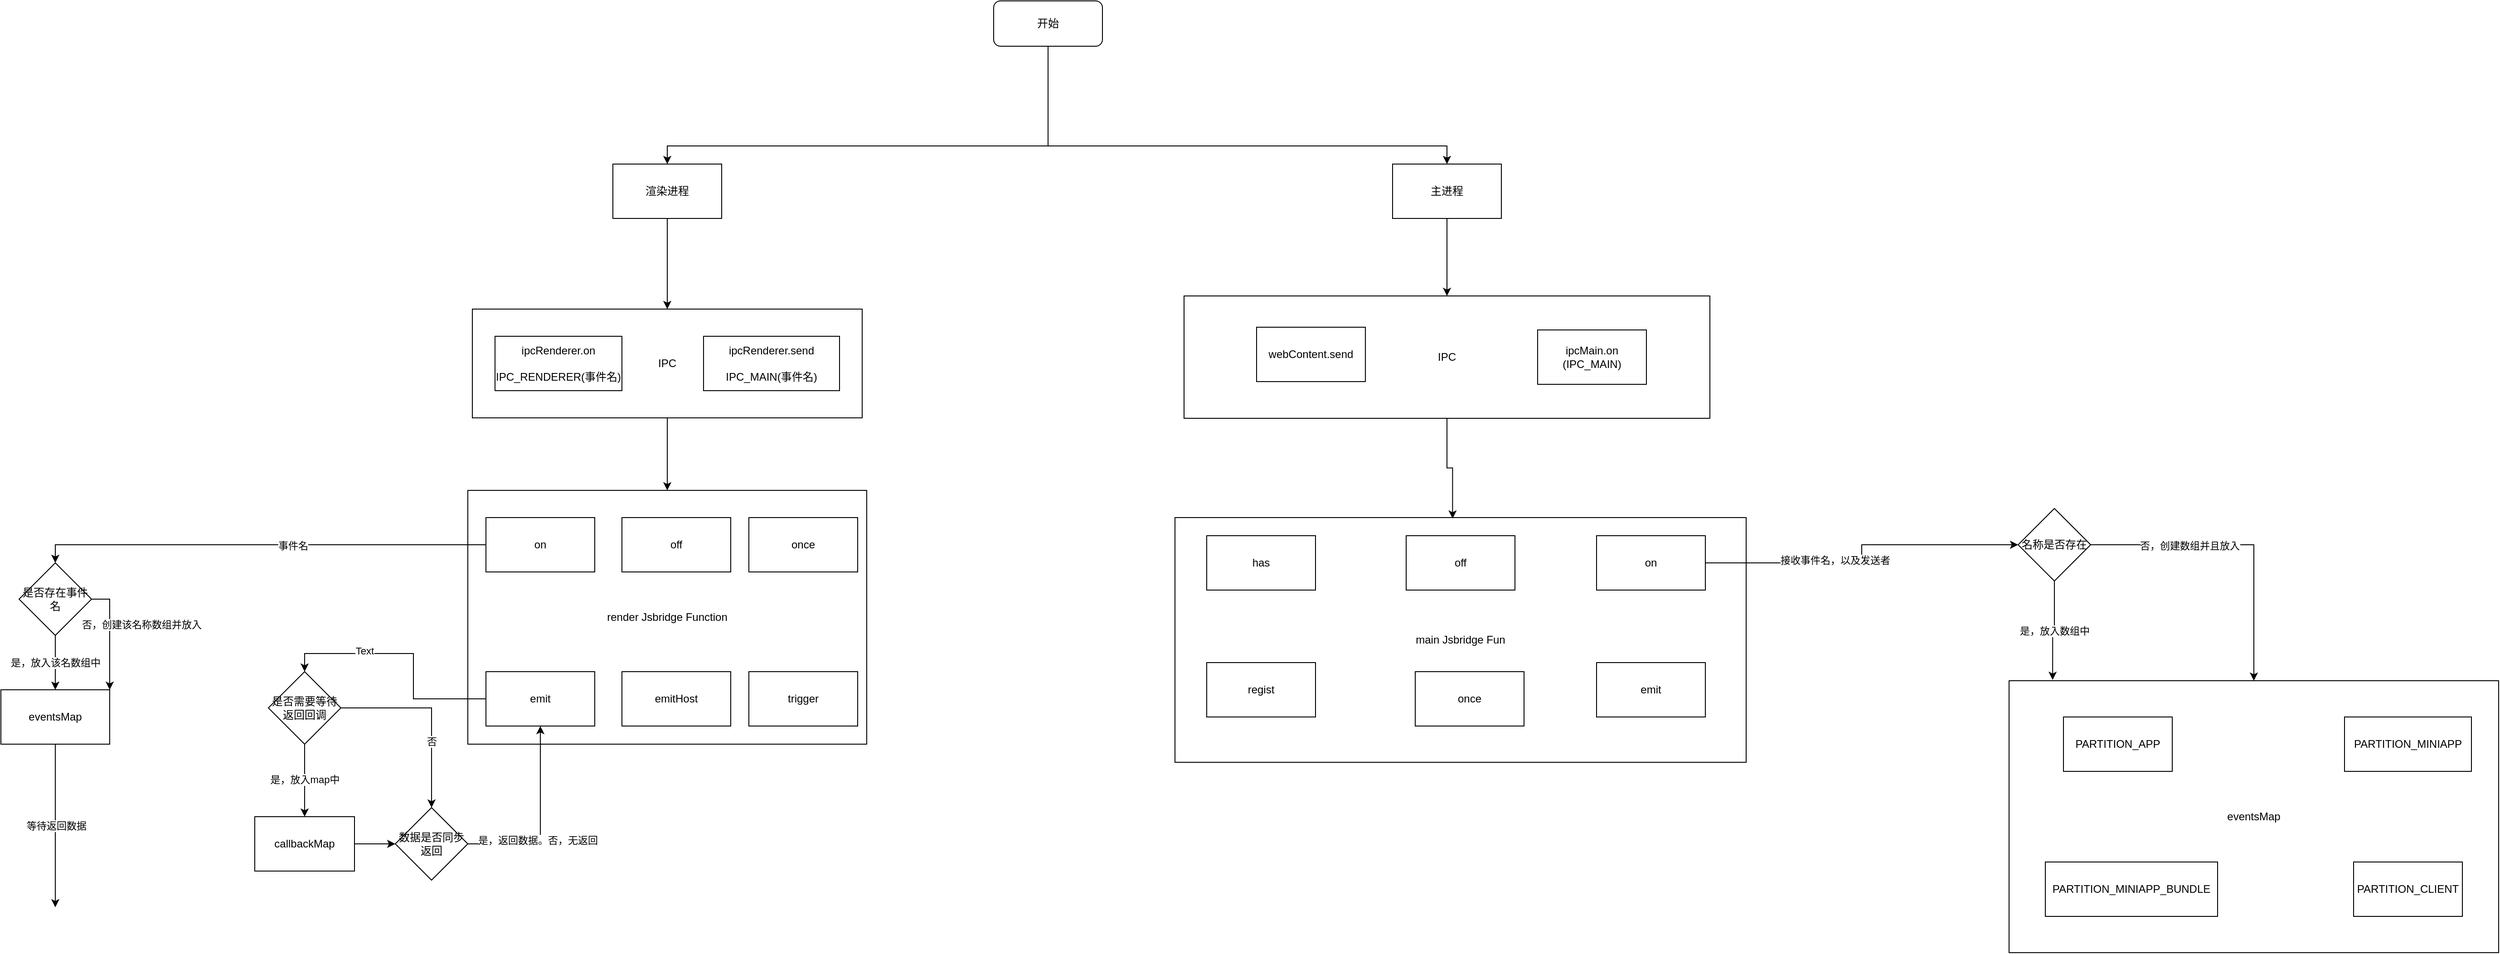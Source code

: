 <mxfile version="14.7.6" type="github">
  <diagram id="C5RBs43oDa-KdzZeNtuy" name="Page-1">
    <mxGraphModel dx="1426" dy="688" grid="1" gridSize="10" guides="1" tooltips="1" connect="1" arrows="1" fold="1" page="1" pageScale="1" pageWidth="3300" pageHeight="4681" math="0" shadow="0">
      <root>
        <mxCell id="WIyWlLk6GJQsqaUBKTNV-0" />
        <mxCell id="WIyWlLk6GJQsqaUBKTNV-1" parent="WIyWlLk6GJQsqaUBKTNV-0" />
        <mxCell id="ucTF686ake_OsxjGIKMh-3" style="edgeStyle=orthogonalEdgeStyle;rounded=0;orthogonalLoop=1;jettySize=auto;html=1;" parent="WIyWlLk6GJQsqaUBKTNV-1" source="WIyWlLk6GJQsqaUBKTNV-3" target="ucTF686ake_OsxjGIKMh-1" edge="1">
          <mxGeometry relative="1" as="geometry">
            <Array as="points">
              <mxPoint x="1520" y="440" />
              <mxPoint x="1100" y="440" />
            </Array>
          </mxGeometry>
        </mxCell>
        <mxCell id="ucTF686ake_OsxjGIKMh-4" style="edgeStyle=orthogonalEdgeStyle;rounded=0;orthogonalLoop=1;jettySize=auto;html=1;entryX=0.5;entryY=0;entryDx=0;entryDy=0;" parent="WIyWlLk6GJQsqaUBKTNV-1" source="WIyWlLk6GJQsqaUBKTNV-3" target="ucTF686ake_OsxjGIKMh-2" edge="1">
          <mxGeometry relative="1" as="geometry">
            <Array as="points">
              <mxPoint x="1520" y="440" />
              <mxPoint x="1960" y="440" />
            </Array>
          </mxGeometry>
        </mxCell>
        <mxCell id="WIyWlLk6GJQsqaUBKTNV-3" value="开始" style="rounded=1;whiteSpace=wrap;html=1;fontSize=12;glass=0;strokeWidth=1;shadow=0;" parent="WIyWlLk6GJQsqaUBKTNV-1" vertex="1">
          <mxGeometry x="1460" y="280" width="120" height="50" as="geometry" />
        </mxCell>
        <mxCell id="ucTF686ake_OsxjGIKMh-32" style="edgeStyle=orthogonalEdgeStyle;rounded=0;orthogonalLoop=1;jettySize=auto;html=1;entryX=0.5;entryY=0;entryDx=0;entryDy=0;" parent="WIyWlLk6GJQsqaUBKTNV-1" source="ucTF686ake_OsxjGIKMh-1" target="ucTF686ake_OsxjGIKMh-28" edge="1">
          <mxGeometry relative="1" as="geometry" />
        </mxCell>
        <mxCell id="ucTF686ake_OsxjGIKMh-1" value="渲染进程" style="rounded=0;whiteSpace=wrap;html=1;" parent="WIyWlLk6GJQsqaUBKTNV-1" vertex="1">
          <mxGeometry x="1040" y="460" width="120" height="60" as="geometry" />
        </mxCell>
        <mxCell id="7fWlRQTzWlkjRt9-waxi-56" style="edgeStyle=orthogonalEdgeStyle;rounded=0;orthogonalLoop=1;jettySize=auto;html=1;" edge="1" parent="WIyWlLk6GJQsqaUBKTNV-1" source="ucTF686ake_OsxjGIKMh-2" target="7fWlRQTzWlkjRt9-waxi-38">
          <mxGeometry relative="1" as="geometry" />
        </mxCell>
        <mxCell id="ucTF686ake_OsxjGIKMh-2" value="主进程" style="rounded=0;whiteSpace=wrap;html=1;" parent="WIyWlLk6GJQsqaUBKTNV-1" vertex="1">
          <mxGeometry x="1900" y="460" width="120" height="60" as="geometry" />
        </mxCell>
        <mxCell id="ucTF686ake_OsxjGIKMh-5" value="render Jsbridge Function" style="rounded=0;whiteSpace=wrap;html=1;" parent="WIyWlLk6GJQsqaUBKTNV-1" vertex="1">
          <mxGeometry x="880" y="820" width="440" height="280" as="geometry" />
        </mxCell>
        <mxCell id="7fWlRQTzWlkjRt9-waxi-5" style="edgeStyle=orthogonalEdgeStyle;rounded=0;orthogonalLoop=1;jettySize=auto;html=1;entryX=0.5;entryY=0;entryDx=0;entryDy=0;" edge="1" parent="WIyWlLk6GJQsqaUBKTNV-1" source="ucTF686ake_OsxjGIKMh-6" target="7fWlRQTzWlkjRt9-waxi-2">
          <mxGeometry relative="1" as="geometry" />
        </mxCell>
        <mxCell id="7fWlRQTzWlkjRt9-waxi-19" value="事件名" style="edgeLabel;html=1;align=center;verticalAlign=middle;resizable=0;points=[];" vertex="1" connectable="0" parent="7fWlRQTzWlkjRt9-waxi-5">
          <mxGeometry x="-0.139" y="1" relative="1" as="geometry">
            <mxPoint as="offset" />
          </mxGeometry>
        </mxCell>
        <mxCell id="ucTF686ake_OsxjGIKMh-6" value="on" style="rounded=0;whiteSpace=wrap;html=1;" parent="WIyWlLk6GJQsqaUBKTNV-1" vertex="1">
          <mxGeometry x="900" y="850" width="120" height="60" as="geometry" />
        </mxCell>
        <mxCell id="ucTF686ake_OsxjGIKMh-8" value="off" style="rounded=0;whiteSpace=wrap;html=1;" parent="WIyWlLk6GJQsqaUBKTNV-1" vertex="1">
          <mxGeometry x="1050" y="850" width="120" height="60" as="geometry" />
        </mxCell>
        <mxCell id="ucTF686ake_OsxjGIKMh-9" value="once" style="rounded=0;whiteSpace=wrap;html=1;" parent="WIyWlLk6GJQsqaUBKTNV-1" vertex="1">
          <mxGeometry x="1190" y="850" width="120" height="60" as="geometry" />
        </mxCell>
        <mxCell id="7fWlRQTzWlkjRt9-waxi-22" style="edgeStyle=orthogonalEdgeStyle;rounded=0;orthogonalLoop=1;jettySize=auto;html=1;entryX=0.5;entryY=0;entryDx=0;entryDy=0;" edge="1" parent="WIyWlLk6GJQsqaUBKTNV-1" source="ucTF686ake_OsxjGIKMh-11" target="7fWlRQTzWlkjRt9-waxi-1">
          <mxGeometry relative="1" as="geometry" />
        </mxCell>
        <mxCell id="7fWlRQTzWlkjRt9-waxi-23" value="Text" style="edgeLabel;html=1;align=center;verticalAlign=middle;resizable=0;points=[];" vertex="1" connectable="0" parent="7fWlRQTzWlkjRt9-waxi-22">
          <mxGeometry x="0.364" y="-3" relative="1" as="geometry">
            <mxPoint as="offset" />
          </mxGeometry>
        </mxCell>
        <mxCell id="ucTF686ake_OsxjGIKMh-11" value="emit" style="rounded=0;whiteSpace=wrap;html=1;" parent="WIyWlLk6GJQsqaUBKTNV-1" vertex="1">
          <mxGeometry x="900" y="1020" width="120" height="60" as="geometry" />
        </mxCell>
        <mxCell id="ucTF686ake_OsxjGIKMh-12" value="emitHost" style="rounded=0;whiteSpace=wrap;html=1;" parent="WIyWlLk6GJQsqaUBKTNV-1" vertex="1">
          <mxGeometry x="1050" y="1020" width="120" height="60" as="geometry" />
        </mxCell>
        <mxCell id="ucTF686ake_OsxjGIKMh-13" value="trigger" style="rounded=0;whiteSpace=wrap;html=1;" parent="WIyWlLk6GJQsqaUBKTNV-1" vertex="1">
          <mxGeometry x="1190" y="1020" width="120" height="60" as="geometry" />
        </mxCell>
        <mxCell id="ucTF686ake_OsxjGIKMh-14" value="&lt;span&gt;main Jsbridge Fun&lt;/span&gt;" style="rounded=0;whiteSpace=wrap;html=1;" parent="WIyWlLk6GJQsqaUBKTNV-1" vertex="1">
          <mxGeometry x="1660" y="850" width="630" height="270" as="geometry" />
        </mxCell>
        <mxCell id="ucTF686ake_OsxjGIKMh-16" value="off" style="rounded=0;whiteSpace=wrap;html=1;" parent="WIyWlLk6GJQsqaUBKTNV-1" vertex="1">
          <mxGeometry x="1915" y="870" width="120" height="60" as="geometry" />
        </mxCell>
        <mxCell id="7fWlRQTzWlkjRt9-waxi-48" style="edgeStyle=orthogonalEdgeStyle;rounded=0;orthogonalLoop=1;jettySize=auto;html=1;entryX=0;entryY=0.5;entryDx=0;entryDy=0;" edge="1" parent="WIyWlLk6GJQsqaUBKTNV-1" source="ucTF686ake_OsxjGIKMh-17" target="7fWlRQTzWlkjRt9-waxi-46">
          <mxGeometry relative="1" as="geometry" />
        </mxCell>
        <mxCell id="7fWlRQTzWlkjRt9-waxi-49" value="接收事件名，以及发送者" style="edgeLabel;html=1;align=center;verticalAlign=middle;resizable=0;points=[];" vertex="1" connectable="0" parent="7fWlRQTzWlkjRt9-waxi-48">
          <mxGeometry x="-0.219" y="3" relative="1" as="geometry">
            <mxPoint as="offset" />
          </mxGeometry>
        </mxCell>
        <mxCell id="ucTF686ake_OsxjGIKMh-17" value="on" style="rounded=0;whiteSpace=wrap;html=1;" parent="WIyWlLk6GJQsqaUBKTNV-1" vertex="1">
          <mxGeometry x="2125" y="870" width="120" height="60" as="geometry" />
        </mxCell>
        <mxCell id="ucTF686ake_OsxjGIKMh-20" value="has" style="rounded=0;whiteSpace=wrap;html=1;" parent="WIyWlLk6GJQsqaUBKTNV-1" vertex="1">
          <mxGeometry x="1695" y="870" width="120" height="60" as="geometry" />
        </mxCell>
        <mxCell id="ucTF686ake_OsxjGIKMh-23" value="regist" style="rounded=0;whiteSpace=wrap;html=1;" parent="WIyWlLk6GJQsqaUBKTNV-1" vertex="1">
          <mxGeometry x="1695" y="1010" width="120" height="60" as="geometry" />
        </mxCell>
        <mxCell id="ucTF686ake_OsxjGIKMh-24" value="emit" style="rounded=0;whiteSpace=wrap;html=1;" parent="WIyWlLk6GJQsqaUBKTNV-1" vertex="1">
          <mxGeometry x="2125" y="1010" width="120" height="60" as="geometry" />
        </mxCell>
        <mxCell id="ucTF686ake_OsxjGIKMh-25" value="once" style="rounded=0;whiteSpace=wrap;html=1;" parent="WIyWlLk6GJQsqaUBKTNV-1" vertex="1">
          <mxGeometry x="1925" y="1020" width="120" height="60" as="geometry" />
        </mxCell>
        <mxCell id="ucTF686ake_OsxjGIKMh-33" style="edgeStyle=orthogonalEdgeStyle;rounded=0;orthogonalLoop=1;jettySize=auto;html=1;entryX=0.5;entryY=0;entryDx=0;entryDy=0;" parent="WIyWlLk6GJQsqaUBKTNV-1" source="ucTF686ake_OsxjGIKMh-28" target="ucTF686ake_OsxjGIKMh-5" edge="1">
          <mxGeometry relative="1" as="geometry" />
        </mxCell>
        <mxCell id="ucTF686ake_OsxjGIKMh-28" value="IPC" style="rounded=0;whiteSpace=wrap;html=1;" parent="WIyWlLk6GJQsqaUBKTNV-1" vertex="1">
          <mxGeometry x="885" y="620" width="430" height="120" as="geometry" />
        </mxCell>
        <mxCell id="ucTF686ake_OsxjGIKMh-29" value="ipcRenderer.on&lt;br&gt;&lt;br&gt;IPC_RENDERER(事件名)" style="rounded=0;whiteSpace=wrap;html=1;" parent="WIyWlLk6GJQsqaUBKTNV-1" vertex="1">
          <mxGeometry x="910" y="650" width="140" height="60" as="geometry" />
        </mxCell>
        <mxCell id="ucTF686ake_OsxjGIKMh-30" value="&lt;span&gt;ipcRenderer.send&lt;br&gt;&lt;br&gt;IPC_MAIN(事件名)&lt;br&gt;&lt;/span&gt;" style="rounded=0;whiteSpace=wrap;html=1;" parent="WIyWlLk6GJQsqaUBKTNV-1" vertex="1">
          <mxGeometry x="1140" y="650" width="150" height="60" as="geometry" />
        </mxCell>
        <mxCell id="7fWlRQTzWlkjRt9-waxi-13" value="" style="edgeStyle=orthogonalEdgeStyle;rounded=0;orthogonalLoop=1;jettySize=auto;html=1;entryX=0.5;entryY=0;entryDx=0;entryDy=0;" edge="1" parent="WIyWlLk6GJQsqaUBKTNV-1" source="7fWlRQTzWlkjRt9-waxi-1" target="7fWlRQTzWlkjRt9-waxi-10">
          <mxGeometry relative="1" as="geometry" />
        </mxCell>
        <mxCell id="7fWlRQTzWlkjRt9-waxi-27" value="是，放入map中" style="edgeLabel;html=1;align=center;verticalAlign=middle;resizable=0;points=[];" vertex="1" connectable="0" parent="7fWlRQTzWlkjRt9-waxi-13">
          <mxGeometry x="-0.029" y="-1" relative="1" as="geometry">
            <mxPoint x="1" as="offset" />
          </mxGeometry>
        </mxCell>
        <mxCell id="7fWlRQTzWlkjRt9-waxi-35" style="edgeStyle=orthogonalEdgeStyle;rounded=0;orthogonalLoop=1;jettySize=auto;html=1;entryX=0.5;entryY=0;entryDx=0;entryDy=0;" edge="1" parent="WIyWlLk6GJQsqaUBKTNV-1" source="7fWlRQTzWlkjRt9-waxi-1" target="7fWlRQTzWlkjRt9-waxi-30">
          <mxGeometry relative="1" as="geometry" />
        </mxCell>
        <mxCell id="7fWlRQTzWlkjRt9-waxi-37" value="否" style="edgeLabel;html=1;align=center;verticalAlign=middle;resizable=0;points=[];" vertex="1" connectable="0" parent="7fWlRQTzWlkjRt9-waxi-35">
          <mxGeometry x="0.305" relative="1" as="geometry">
            <mxPoint as="offset" />
          </mxGeometry>
        </mxCell>
        <mxCell id="7fWlRQTzWlkjRt9-waxi-1" value="&lt;span&gt;是否需要等待返回回调&lt;/span&gt;" style="rhombus;whiteSpace=wrap;html=1;" vertex="1" parent="WIyWlLk6GJQsqaUBKTNV-1">
          <mxGeometry x="660" y="1020" width="80" height="80" as="geometry" />
        </mxCell>
        <mxCell id="7fWlRQTzWlkjRt9-waxi-8" value="是，放入该名数组中" style="edgeStyle=orthogonalEdgeStyle;rounded=0;orthogonalLoop=1;jettySize=auto;html=1;entryX=0.5;entryY=0;entryDx=0;entryDy=0;" edge="1" parent="WIyWlLk6GJQsqaUBKTNV-1" source="7fWlRQTzWlkjRt9-waxi-2" target="7fWlRQTzWlkjRt9-waxi-7">
          <mxGeometry relative="1" as="geometry" />
        </mxCell>
        <mxCell id="7fWlRQTzWlkjRt9-waxi-14" style="edgeStyle=orthogonalEdgeStyle;rounded=0;orthogonalLoop=1;jettySize=auto;html=1;entryX=1;entryY=0;entryDx=0;entryDy=0;" edge="1" parent="WIyWlLk6GJQsqaUBKTNV-1" source="7fWlRQTzWlkjRt9-waxi-2" target="7fWlRQTzWlkjRt9-waxi-7">
          <mxGeometry relative="1" as="geometry">
            <Array as="points">
              <mxPoint x="485" y="940" />
            </Array>
          </mxGeometry>
        </mxCell>
        <mxCell id="7fWlRQTzWlkjRt9-waxi-26" value="否，创建该名称数组并放入" style="edgeLabel;html=1;align=center;verticalAlign=middle;resizable=0;points=[];" vertex="1" connectable="0" parent="7fWlRQTzWlkjRt9-waxi-14">
          <mxGeometry x="-0.2" y="-4" relative="1" as="geometry">
            <mxPoint x="39" as="offset" />
          </mxGeometry>
        </mxCell>
        <mxCell id="7fWlRQTzWlkjRt9-waxi-2" value="是否存在事件名" style="rhombus;whiteSpace=wrap;html=1;" vertex="1" parent="WIyWlLk6GJQsqaUBKTNV-1">
          <mxGeometry x="385" y="900" width="80" height="80" as="geometry" />
        </mxCell>
        <mxCell id="7fWlRQTzWlkjRt9-waxi-16" value="等待返回数据" style="edgeStyle=orthogonalEdgeStyle;rounded=0;orthogonalLoop=1;jettySize=auto;html=1;" edge="1" parent="WIyWlLk6GJQsqaUBKTNV-1" source="7fWlRQTzWlkjRt9-waxi-7">
          <mxGeometry relative="1" as="geometry">
            <mxPoint x="425" y="1280" as="targetPoint" />
          </mxGeometry>
        </mxCell>
        <mxCell id="7fWlRQTzWlkjRt9-waxi-7" value="eventsMap" style="rounded=0;whiteSpace=wrap;html=1;" vertex="1" parent="WIyWlLk6GJQsqaUBKTNV-1">
          <mxGeometry x="365" y="1040" width="120" height="60" as="geometry" />
        </mxCell>
        <mxCell id="7fWlRQTzWlkjRt9-waxi-9" style="edgeStyle=orthogonalEdgeStyle;rounded=0;orthogonalLoop=1;jettySize=auto;html=1;exitX=0.5;exitY=1;exitDx=0;exitDy=0;" edge="1" parent="WIyWlLk6GJQsqaUBKTNV-1" source="7fWlRQTzWlkjRt9-waxi-7" target="7fWlRQTzWlkjRt9-waxi-7">
          <mxGeometry relative="1" as="geometry" />
        </mxCell>
        <mxCell id="7fWlRQTzWlkjRt9-waxi-33" style="edgeStyle=orthogonalEdgeStyle;rounded=0;orthogonalLoop=1;jettySize=auto;html=1;entryX=0;entryY=0.5;entryDx=0;entryDy=0;" edge="1" parent="WIyWlLk6GJQsqaUBKTNV-1" source="7fWlRQTzWlkjRt9-waxi-10" target="7fWlRQTzWlkjRt9-waxi-30">
          <mxGeometry relative="1" as="geometry" />
        </mxCell>
        <mxCell id="7fWlRQTzWlkjRt9-waxi-10" value="callbackMap" style="rounded=0;whiteSpace=wrap;html=1;" vertex="1" parent="WIyWlLk6GJQsqaUBKTNV-1">
          <mxGeometry x="645" y="1180" width="110" height="60" as="geometry" />
        </mxCell>
        <mxCell id="7fWlRQTzWlkjRt9-waxi-31" style="edgeStyle=orthogonalEdgeStyle;rounded=0;orthogonalLoop=1;jettySize=auto;html=1;" edge="1" parent="WIyWlLk6GJQsqaUBKTNV-1" source="7fWlRQTzWlkjRt9-waxi-30" target="ucTF686ake_OsxjGIKMh-11">
          <mxGeometry relative="1" as="geometry" />
        </mxCell>
        <mxCell id="7fWlRQTzWlkjRt9-waxi-32" value="是，返回数据。否，无返回" style="edgeLabel;html=1;align=center;verticalAlign=middle;resizable=0;points=[];" vertex="1" connectable="0" parent="7fWlRQTzWlkjRt9-waxi-31">
          <mxGeometry x="-0.2" y="3" relative="1" as="geometry">
            <mxPoint as="offset" />
          </mxGeometry>
        </mxCell>
        <mxCell id="7fWlRQTzWlkjRt9-waxi-30" value="数据是否同步返回" style="rhombus;whiteSpace=wrap;html=1;" vertex="1" parent="WIyWlLk6GJQsqaUBKTNV-1">
          <mxGeometry x="800" y="1170" width="80" height="80" as="geometry" />
        </mxCell>
        <mxCell id="7fWlRQTzWlkjRt9-waxi-57" style="edgeStyle=orthogonalEdgeStyle;rounded=0;orthogonalLoop=1;jettySize=auto;html=1;entryX=0.486;entryY=0.004;entryDx=0;entryDy=0;entryPerimeter=0;" edge="1" parent="WIyWlLk6GJQsqaUBKTNV-1" source="7fWlRQTzWlkjRt9-waxi-38" target="ucTF686ake_OsxjGIKMh-14">
          <mxGeometry relative="1" as="geometry" />
        </mxCell>
        <mxCell id="7fWlRQTzWlkjRt9-waxi-38" value="IPC" style="rounded=0;whiteSpace=wrap;html=1;" vertex="1" parent="WIyWlLk6GJQsqaUBKTNV-1">
          <mxGeometry x="1670" y="605.5" width="580" height="135" as="geometry" />
        </mxCell>
        <mxCell id="7fWlRQTzWlkjRt9-waxi-39" value="webContent.send" style="rounded=0;whiteSpace=wrap;html=1;" vertex="1" parent="WIyWlLk6GJQsqaUBKTNV-1">
          <mxGeometry x="1750" y="640" width="120" height="60" as="geometry" />
        </mxCell>
        <mxCell id="7fWlRQTzWlkjRt9-waxi-40" value="ipcMain.on&lt;br&gt;(IPC_MAIN)" style="rounded=0;whiteSpace=wrap;html=1;" vertex="1" parent="WIyWlLk6GJQsqaUBKTNV-1">
          <mxGeometry x="2060" y="643" width="120" height="60" as="geometry" />
        </mxCell>
        <mxCell id="7fWlRQTzWlkjRt9-waxi-41" value="eventsMap" style="rounded=0;whiteSpace=wrap;html=1;" vertex="1" parent="WIyWlLk6GJQsqaUBKTNV-1">
          <mxGeometry x="2580" y="1030" width="540" height="300" as="geometry" />
        </mxCell>
        <mxCell id="7fWlRQTzWlkjRt9-waxi-42" value="PARTITION_APP" style="rounded=0;whiteSpace=wrap;html=1;" vertex="1" parent="WIyWlLk6GJQsqaUBKTNV-1">
          <mxGeometry x="2640" y="1070" width="120" height="60" as="geometry" />
        </mxCell>
        <mxCell id="7fWlRQTzWlkjRt9-waxi-43" value="&lt;span&gt;PARTITION_MINIAPP_BUNDLE&lt;/span&gt;" style="rounded=0;whiteSpace=wrap;html=1;" vertex="1" parent="WIyWlLk6GJQsqaUBKTNV-1">
          <mxGeometry x="2620" y="1230" width="190" height="60" as="geometry" />
        </mxCell>
        <mxCell id="7fWlRQTzWlkjRt9-waxi-44" value="&lt;span&gt;PARTITION_MINIAPP&lt;/span&gt;" style="rounded=0;whiteSpace=wrap;html=1;" vertex="1" parent="WIyWlLk6GJQsqaUBKTNV-1">
          <mxGeometry x="2950" y="1070" width="140" height="60" as="geometry" />
        </mxCell>
        <mxCell id="7fWlRQTzWlkjRt9-waxi-45" value="&lt;span&gt;PARTITION_CLIENT&lt;/span&gt;" style="rounded=0;whiteSpace=wrap;html=1;" vertex="1" parent="WIyWlLk6GJQsqaUBKTNV-1">
          <mxGeometry x="2960" y="1230" width="120" height="60" as="geometry" />
        </mxCell>
        <mxCell id="7fWlRQTzWlkjRt9-waxi-51" value="是，放入数组中" style="edgeStyle=orthogonalEdgeStyle;rounded=0;orthogonalLoop=1;jettySize=auto;html=1;entryX=0.089;entryY=-0.003;entryDx=0;entryDy=0;entryPerimeter=0;" edge="1" parent="WIyWlLk6GJQsqaUBKTNV-1" source="7fWlRQTzWlkjRt9-waxi-46" target="7fWlRQTzWlkjRt9-waxi-41">
          <mxGeometry relative="1" as="geometry" />
        </mxCell>
        <mxCell id="7fWlRQTzWlkjRt9-waxi-54" style="edgeStyle=orthogonalEdgeStyle;rounded=0;orthogonalLoop=1;jettySize=auto;html=1;entryX=0.5;entryY=0;entryDx=0;entryDy=0;" edge="1" parent="WIyWlLk6GJQsqaUBKTNV-1" source="7fWlRQTzWlkjRt9-waxi-46" target="7fWlRQTzWlkjRt9-waxi-41">
          <mxGeometry relative="1" as="geometry">
            <Array as="points">
              <mxPoint x="2850" y="880" />
            </Array>
          </mxGeometry>
        </mxCell>
        <mxCell id="7fWlRQTzWlkjRt9-waxi-55" value="否，创建数组并且放入" style="edgeLabel;html=1;align=center;verticalAlign=middle;resizable=0;points=[];" vertex="1" connectable="0" parent="7fWlRQTzWlkjRt9-waxi-54">
          <mxGeometry x="-0.339" y="-1" relative="1" as="geometry">
            <mxPoint as="offset" />
          </mxGeometry>
        </mxCell>
        <mxCell id="7fWlRQTzWlkjRt9-waxi-46" value="名称是否存在" style="rhombus;whiteSpace=wrap;html=1;" vertex="1" parent="WIyWlLk6GJQsqaUBKTNV-1">
          <mxGeometry x="2590" y="840" width="80" height="80" as="geometry" />
        </mxCell>
      </root>
    </mxGraphModel>
  </diagram>
</mxfile>
